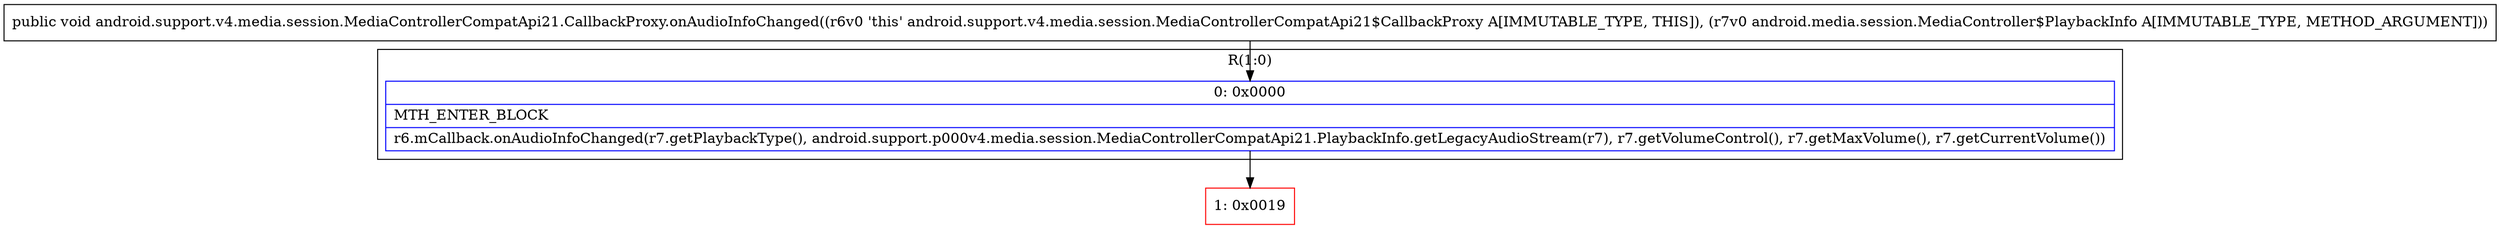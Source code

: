 digraph "CFG forandroid.support.v4.media.session.MediaControllerCompatApi21.CallbackProxy.onAudioInfoChanged(Landroid\/media\/session\/MediaController$PlaybackInfo;)V" {
subgraph cluster_Region_1862265494 {
label = "R(1:0)";
node [shape=record,color=blue];
Node_0 [shape=record,label="{0\:\ 0x0000|MTH_ENTER_BLOCK\l|r6.mCallback.onAudioInfoChanged(r7.getPlaybackType(), android.support.p000v4.media.session.MediaControllerCompatApi21.PlaybackInfo.getLegacyAudioStream(r7), r7.getVolumeControl(), r7.getMaxVolume(), r7.getCurrentVolume())\l}"];
}
Node_1 [shape=record,color=red,label="{1\:\ 0x0019}"];
MethodNode[shape=record,label="{public void android.support.v4.media.session.MediaControllerCompatApi21.CallbackProxy.onAudioInfoChanged((r6v0 'this' android.support.v4.media.session.MediaControllerCompatApi21$CallbackProxy A[IMMUTABLE_TYPE, THIS]), (r7v0 android.media.session.MediaController$PlaybackInfo A[IMMUTABLE_TYPE, METHOD_ARGUMENT])) }"];
MethodNode -> Node_0;
Node_0 -> Node_1;
}

